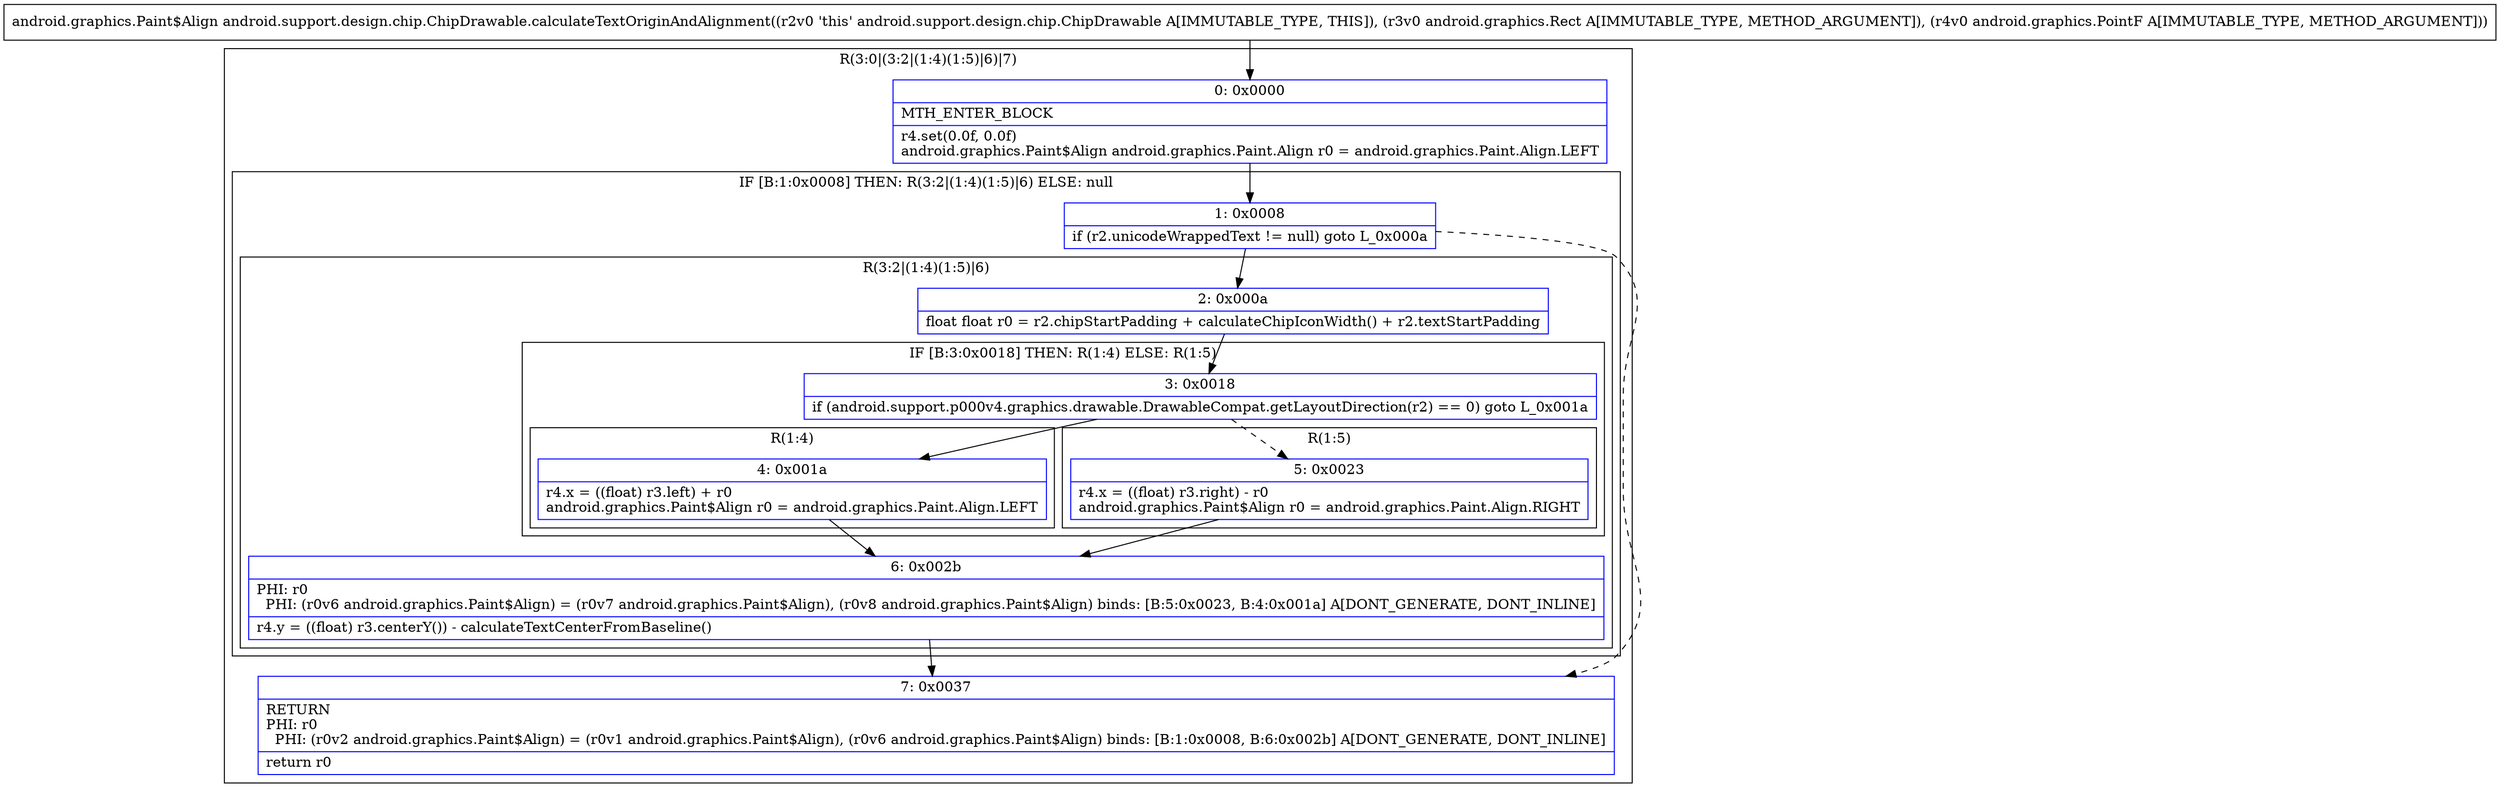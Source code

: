digraph "CFG forandroid.support.design.chip.ChipDrawable.calculateTextOriginAndAlignment(Landroid\/graphics\/Rect;Landroid\/graphics\/PointF;)Landroid\/graphics\/Paint$Align;" {
subgraph cluster_Region_25466367 {
label = "R(3:0|(3:2|(1:4)(1:5)|6)|7)";
node [shape=record,color=blue];
Node_0 [shape=record,label="{0\:\ 0x0000|MTH_ENTER_BLOCK\l|r4.set(0.0f, 0.0f)\landroid.graphics.Paint$Align android.graphics.Paint.Align r0 = android.graphics.Paint.Align.LEFT\l}"];
subgraph cluster_IfRegion_466533467 {
label = "IF [B:1:0x0008] THEN: R(3:2|(1:4)(1:5)|6) ELSE: null";
node [shape=record,color=blue];
Node_1 [shape=record,label="{1\:\ 0x0008|if (r2.unicodeWrappedText != null) goto L_0x000a\l}"];
subgraph cluster_Region_124969712 {
label = "R(3:2|(1:4)(1:5)|6)";
node [shape=record,color=blue];
Node_2 [shape=record,label="{2\:\ 0x000a|float float r0 = r2.chipStartPadding + calculateChipIconWidth() + r2.textStartPadding\l}"];
subgraph cluster_IfRegion_766022466 {
label = "IF [B:3:0x0018] THEN: R(1:4) ELSE: R(1:5)";
node [shape=record,color=blue];
Node_3 [shape=record,label="{3\:\ 0x0018|if (android.support.p000v4.graphics.drawable.DrawableCompat.getLayoutDirection(r2) == 0) goto L_0x001a\l}"];
subgraph cluster_Region_1070591164 {
label = "R(1:4)";
node [shape=record,color=blue];
Node_4 [shape=record,label="{4\:\ 0x001a|r4.x = ((float) r3.left) + r0\landroid.graphics.Paint$Align r0 = android.graphics.Paint.Align.LEFT\l}"];
}
subgraph cluster_Region_1211813956 {
label = "R(1:5)";
node [shape=record,color=blue];
Node_5 [shape=record,label="{5\:\ 0x0023|r4.x = ((float) r3.right) \- r0\landroid.graphics.Paint$Align r0 = android.graphics.Paint.Align.RIGHT\l}"];
}
}
Node_6 [shape=record,label="{6\:\ 0x002b|PHI: r0 \l  PHI: (r0v6 android.graphics.Paint$Align) = (r0v7 android.graphics.Paint$Align), (r0v8 android.graphics.Paint$Align) binds: [B:5:0x0023, B:4:0x001a] A[DONT_GENERATE, DONT_INLINE]\l|r4.y = ((float) r3.centerY()) \- calculateTextCenterFromBaseline()\l}"];
}
}
Node_7 [shape=record,label="{7\:\ 0x0037|RETURN\lPHI: r0 \l  PHI: (r0v2 android.graphics.Paint$Align) = (r0v1 android.graphics.Paint$Align), (r0v6 android.graphics.Paint$Align) binds: [B:1:0x0008, B:6:0x002b] A[DONT_GENERATE, DONT_INLINE]\l|return r0\l}"];
}
MethodNode[shape=record,label="{android.graphics.Paint$Align android.support.design.chip.ChipDrawable.calculateTextOriginAndAlignment((r2v0 'this' android.support.design.chip.ChipDrawable A[IMMUTABLE_TYPE, THIS]), (r3v0 android.graphics.Rect A[IMMUTABLE_TYPE, METHOD_ARGUMENT]), (r4v0 android.graphics.PointF A[IMMUTABLE_TYPE, METHOD_ARGUMENT])) }"];
MethodNode -> Node_0;
Node_0 -> Node_1;
Node_1 -> Node_2;
Node_1 -> Node_7[style=dashed];
Node_2 -> Node_3;
Node_3 -> Node_4;
Node_3 -> Node_5[style=dashed];
Node_4 -> Node_6;
Node_5 -> Node_6;
Node_6 -> Node_7;
}

